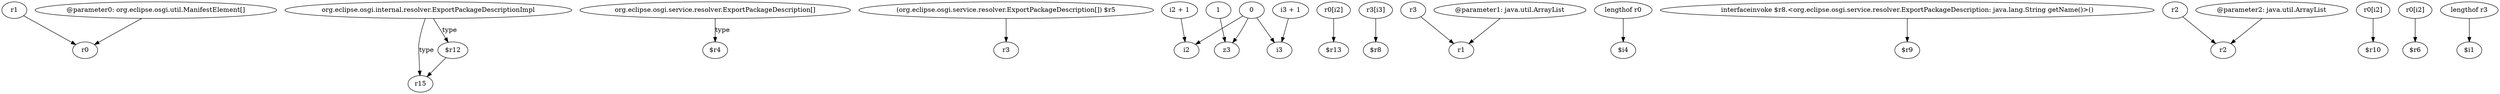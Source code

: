 digraph g {
0[label="r1"]
1[label="r0"]
0->1[label=""]
2[label="org.eclipse.osgi.internal.resolver.ExportPackageDescriptionImpl"]
3[label="r15"]
2->3[label="type"]
4[label="org.eclipse.osgi.service.resolver.ExportPackageDescription[]"]
5[label="$r4"]
4->5[label="type"]
6[label="(org.eclipse.osgi.service.resolver.ExportPackageDescription[]) $r5"]
7[label="r3"]
6->7[label=""]
8[label="@parameter0: org.eclipse.osgi.util.ManifestElement[]"]
8->1[label=""]
9[label="$r12"]
2->9[label="type"]
9->3[label=""]
10[label="0"]
11[label="i2"]
10->11[label=""]
12[label="r0[i2]"]
13[label="$r13"]
12->13[label=""]
14[label="r3[i3]"]
15[label="$r8"]
14->15[label=""]
16[label="r3"]
17[label="r1"]
16->17[label=""]
18[label="lengthof r0"]
19[label="$i4"]
18->19[label=""]
20[label="interfaceinvoke $r8.<org.eclipse.osgi.service.resolver.ExportPackageDescription: java.lang.String getName()>()"]
21[label="$r9"]
20->21[label=""]
22[label="r2"]
23[label="r2"]
22->23[label=""]
24[label="i3 + 1"]
25[label="i3"]
24->25[label=""]
26[label="@parameter2: java.util.ArrayList"]
26->23[label=""]
27[label="i2 + 1"]
27->11[label=""]
10->25[label=""]
28[label="1"]
29[label="z3"]
28->29[label=""]
10->29[label=""]
30[label="r0[i2]"]
31[label="$r10"]
30->31[label=""]
32[label="r0[i2]"]
33[label="$r6"]
32->33[label=""]
34[label="lengthof r3"]
35[label="$i1"]
34->35[label=""]
36[label="@parameter1: java.util.ArrayList"]
36->17[label=""]
}